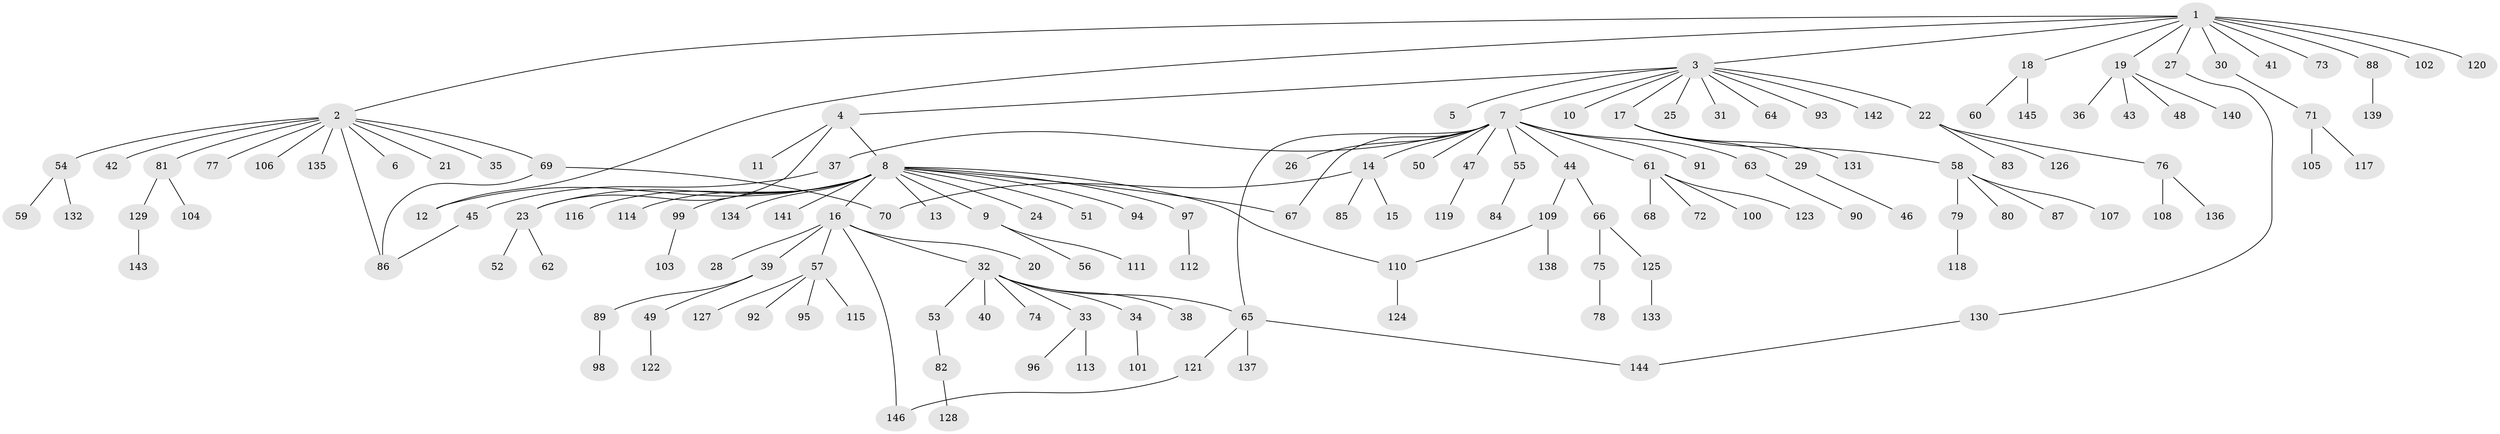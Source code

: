 // coarse degree distribution, {11: 0.011494252873563218, 1: 0.7241379310344828, 4: 0.011494252873563218, 7: 0.011494252873563218, 2: 0.1839080459770115, 35: 0.011494252873563218, 3: 0.011494252873563218, 10: 0.011494252873563218, 5: 0.011494252873563218, 8: 0.011494252873563218}
// Generated by graph-tools (version 1.1) at 2025/50/03/04/25 21:50:49]
// undirected, 146 vertices, 155 edges
graph export_dot {
graph [start="1"]
  node [color=gray90,style=filled];
  1;
  2;
  3;
  4;
  5;
  6;
  7;
  8;
  9;
  10;
  11;
  12;
  13;
  14;
  15;
  16;
  17;
  18;
  19;
  20;
  21;
  22;
  23;
  24;
  25;
  26;
  27;
  28;
  29;
  30;
  31;
  32;
  33;
  34;
  35;
  36;
  37;
  38;
  39;
  40;
  41;
  42;
  43;
  44;
  45;
  46;
  47;
  48;
  49;
  50;
  51;
  52;
  53;
  54;
  55;
  56;
  57;
  58;
  59;
  60;
  61;
  62;
  63;
  64;
  65;
  66;
  67;
  68;
  69;
  70;
  71;
  72;
  73;
  74;
  75;
  76;
  77;
  78;
  79;
  80;
  81;
  82;
  83;
  84;
  85;
  86;
  87;
  88;
  89;
  90;
  91;
  92;
  93;
  94;
  95;
  96;
  97;
  98;
  99;
  100;
  101;
  102;
  103;
  104;
  105;
  106;
  107;
  108;
  109;
  110;
  111;
  112;
  113;
  114;
  115;
  116;
  117;
  118;
  119;
  120;
  121;
  122;
  123;
  124;
  125;
  126;
  127;
  128;
  129;
  130;
  131;
  132;
  133;
  134;
  135;
  136;
  137;
  138;
  139;
  140;
  141;
  142;
  143;
  144;
  145;
  146;
  1 -- 2;
  1 -- 3;
  1 -- 12;
  1 -- 18;
  1 -- 19;
  1 -- 27;
  1 -- 30;
  1 -- 41;
  1 -- 73;
  1 -- 88;
  1 -- 102;
  1 -- 120;
  2 -- 6;
  2 -- 21;
  2 -- 35;
  2 -- 42;
  2 -- 54;
  2 -- 69;
  2 -- 77;
  2 -- 81;
  2 -- 86;
  2 -- 106;
  2 -- 135;
  3 -- 4;
  3 -- 5;
  3 -- 7;
  3 -- 10;
  3 -- 17;
  3 -- 22;
  3 -- 25;
  3 -- 31;
  3 -- 64;
  3 -- 93;
  3 -- 142;
  4 -- 8;
  4 -- 11;
  4 -- 23;
  7 -- 14;
  7 -- 26;
  7 -- 37;
  7 -- 44;
  7 -- 47;
  7 -- 50;
  7 -- 55;
  7 -- 61;
  7 -- 63;
  7 -- 65;
  7 -- 67;
  7 -- 91;
  8 -- 9;
  8 -- 12;
  8 -- 13;
  8 -- 16;
  8 -- 23;
  8 -- 24;
  8 -- 51;
  8 -- 67;
  8 -- 94;
  8 -- 97;
  8 -- 99;
  8 -- 110;
  8 -- 114;
  8 -- 116;
  8 -- 134;
  8 -- 141;
  9 -- 56;
  9 -- 111;
  14 -- 15;
  14 -- 70;
  14 -- 85;
  16 -- 20;
  16 -- 28;
  16 -- 32;
  16 -- 39;
  16 -- 57;
  16 -- 146;
  17 -- 29;
  17 -- 58;
  17 -- 131;
  18 -- 60;
  18 -- 145;
  19 -- 36;
  19 -- 43;
  19 -- 48;
  19 -- 140;
  22 -- 76;
  22 -- 83;
  22 -- 126;
  23 -- 52;
  23 -- 62;
  27 -- 130;
  29 -- 46;
  30 -- 71;
  32 -- 33;
  32 -- 34;
  32 -- 38;
  32 -- 40;
  32 -- 53;
  32 -- 65;
  32 -- 74;
  33 -- 96;
  33 -- 113;
  34 -- 101;
  37 -- 45;
  39 -- 49;
  39 -- 89;
  44 -- 66;
  44 -- 109;
  45 -- 86;
  47 -- 119;
  49 -- 122;
  53 -- 82;
  54 -- 59;
  54 -- 132;
  55 -- 84;
  57 -- 92;
  57 -- 95;
  57 -- 115;
  57 -- 127;
  58 -- 79;
  58 -- 80;
  58 -- 87;
  58 -- 107;
  61 -- 68;
  61 -- 72;
  61 -- 100;
  61 -- 123;
  63 -- 90;
  65 -- 121;
  65 -- 137;
  65 -- 144;
  66 -- 75;
  66 -- 125;
  69 -- 70;
  69 -- 86;
  71 -- 105;
  71 -- 117;
  75 -- 78;
  76 -- 108;
  76 -- 136;
  79 -- 118;
  81 -- 104;
  81 -- 129;
  82 -- 128;
  88 -- 139;
  89 -- 98;
  97 -- 112;
  99 -- 103;
  109 -- 110;
  109 -- 138;
  110 -- 124;
  121 -- 146;
  125 -- 133;
  129 -- 143;
  130 -- 144;
}
